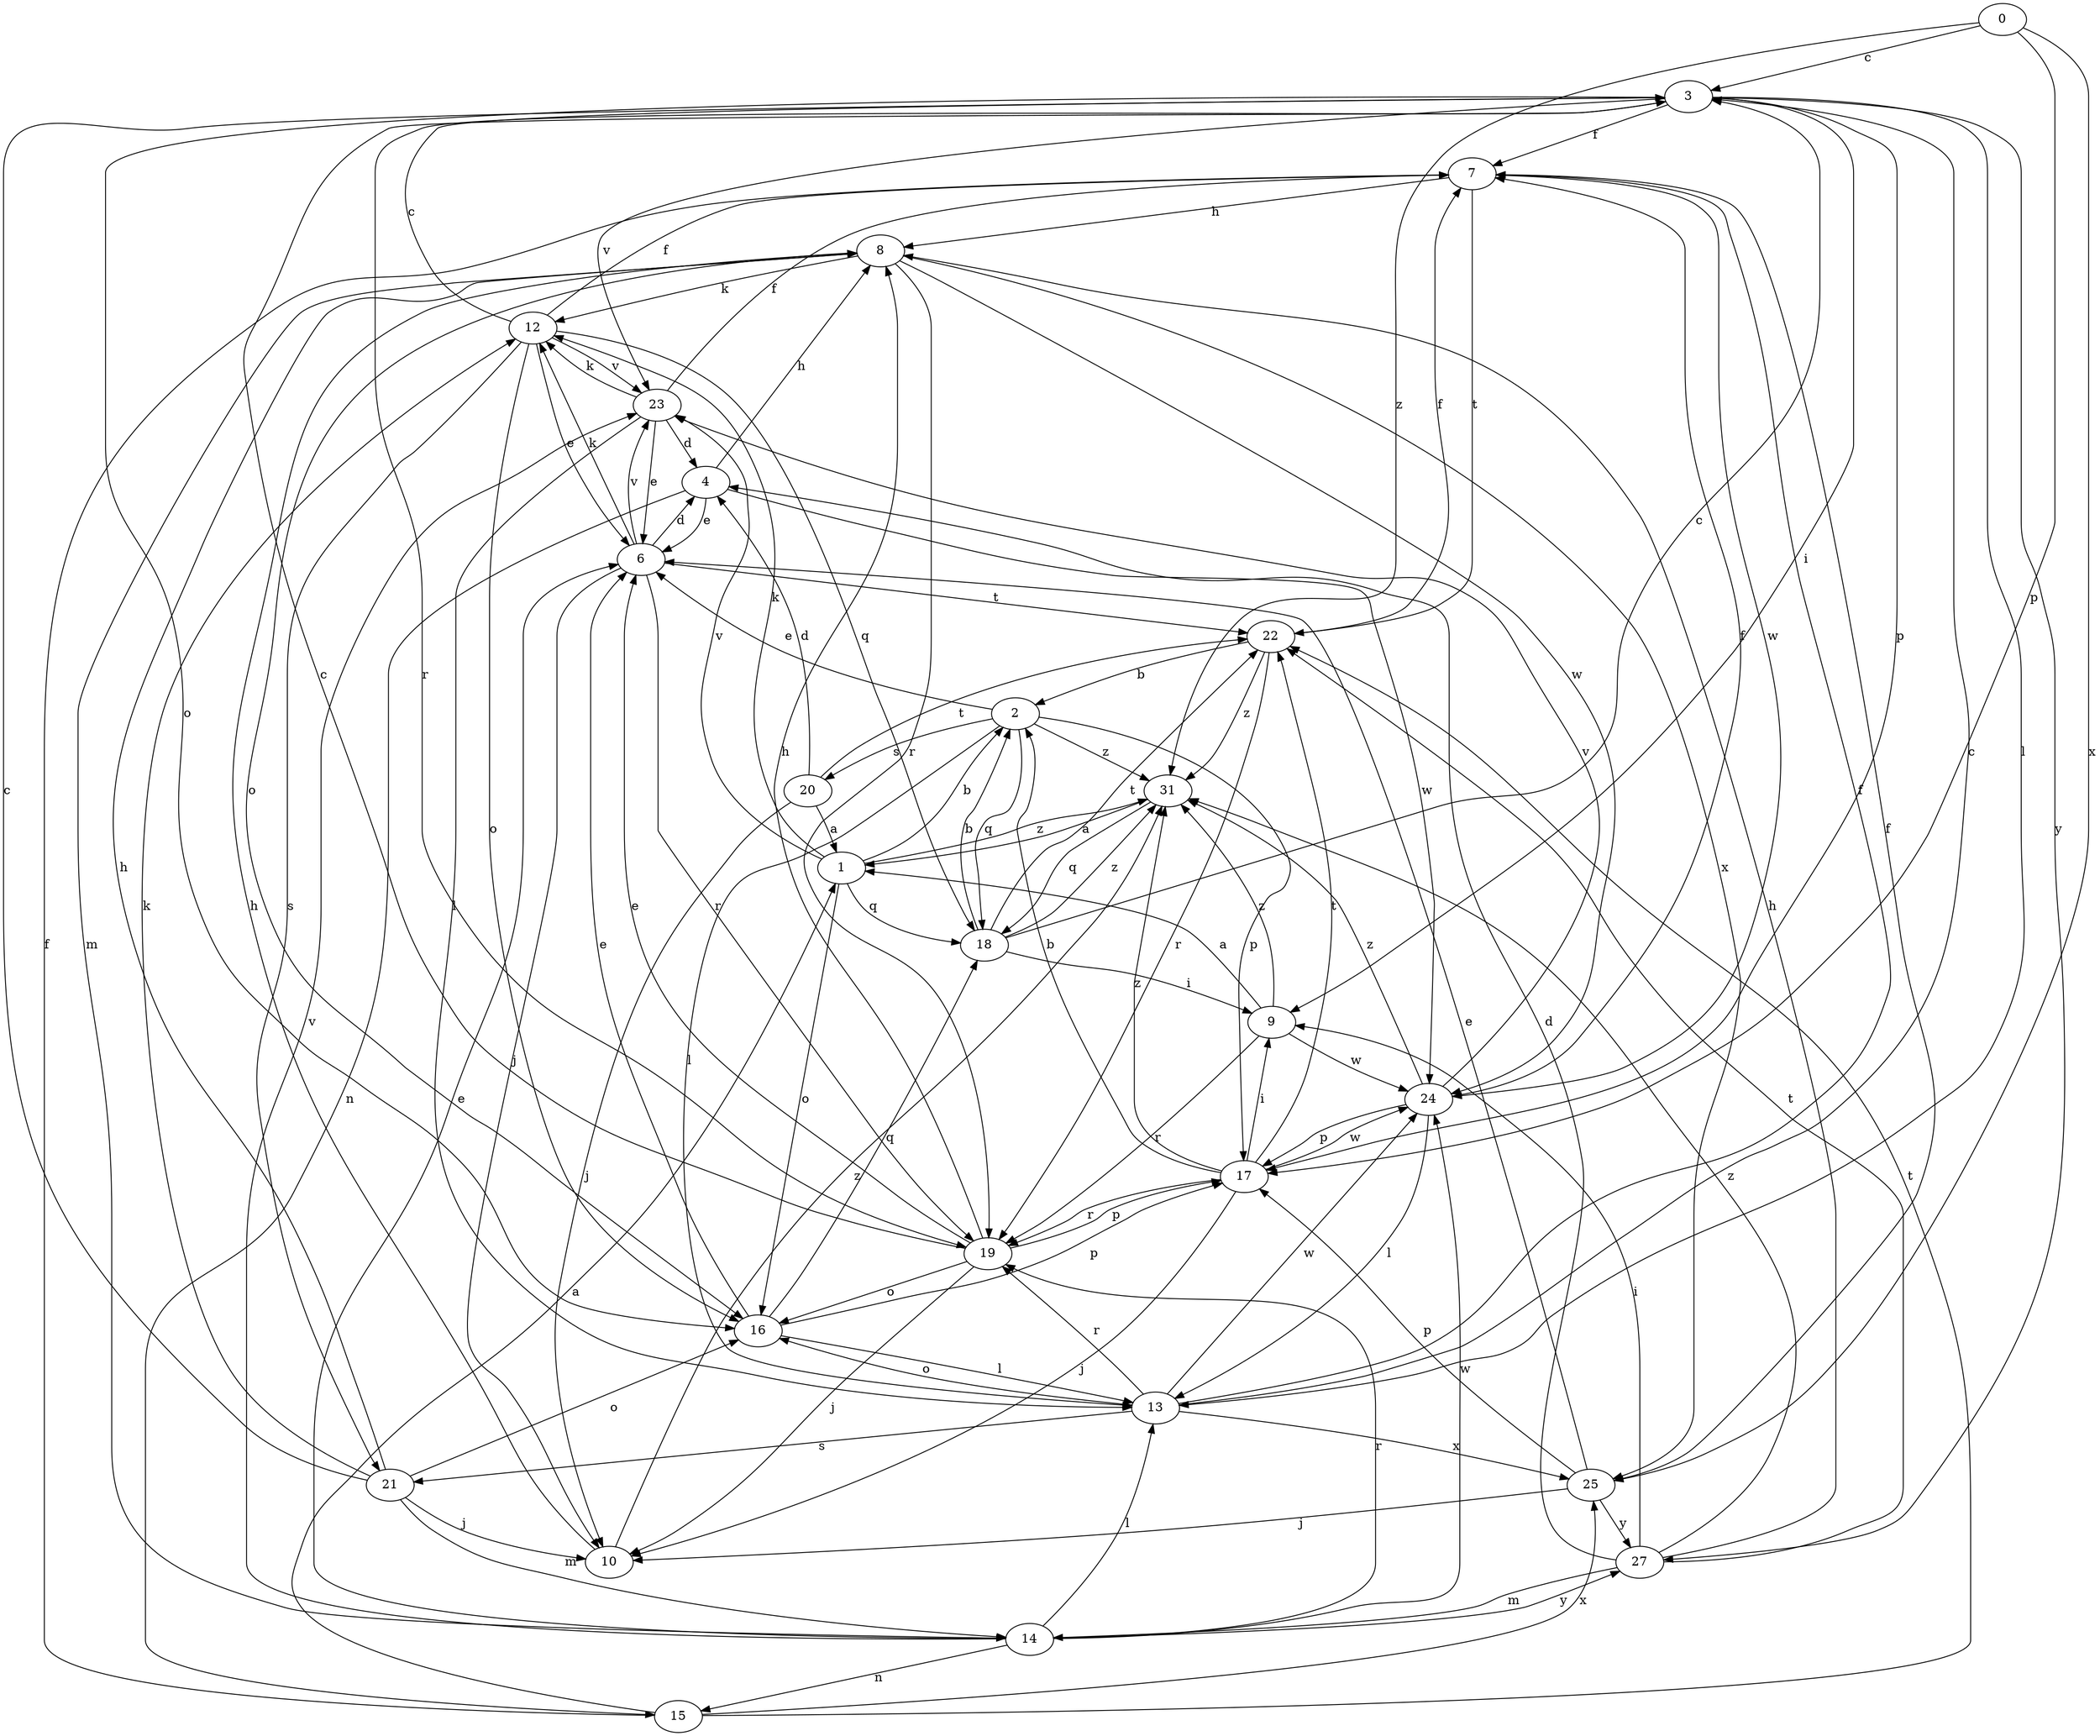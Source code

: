 strict digraph  {
0;
1;
2;
3;
4;
6;
7;
8;
9;
10;
12;
13;
14;
15;
16;
17;
18;
19;
20;
21;
22;
23;
24;
25;
27;
31;
0 -> 3  [label=c];
0 -> 17  [label=p];
0 -> 25  [label=x];
0 -> 31  [label=z];
1 -> 2  [label=b];
1 -> 12  [label=k];
1 -> 16  [label=o];
1 -> 18  [label=q];
1 -> 23  [label=v];
1 -> 31  [label=z];
2 -> 6  [label=e];
2 -> 13  [label=l];
2 -> 17  [label=p];
2 -> 18  [label=q];
2 -> 20  [label=s];
2 -> 31  [label=z];
3 -> 7  [label=f];
3 -> 9  [label=i];
3 -> 13  [label=l];
3 -> 16  [label=o];
3 -> 17  [label=p];
3 -> 19  [label=r];
3 -> 23  [label=v];
3 -> 27  [label=y];
4 -> 6  [label=e];
4 -> 8  [label=h];
4 -> 15  [label=n];
4 -> 24  [label=w];
6 -> 4  [label=d];
6 -> 10  [label=j];
6 -> 12  [label=k];
6 -> 19  [label=r];
6 -> 22  [label=t];
6 -> 23  [label=v];
7 -> 8  [label=h];
7 -> 22  [label=t];
7 -> 24  [label=w];
8 -> 12  [label=k];
8 -> 14  [label=m];
8 -> 16  [label=o];
8 -> 19  [label=r];
8 -> 24  [label=w];
8 -> 25  [label=x];
9 -> 1  [label=a];
9 -> 19  [label=r];
9 -> 24  [label=w];
9 -> 31  [label=z];
10 -> 8  [label=h];
10 -> 31  [label=z];
12 -> 3  [label=c];
12 -> 6  [label=e];
12 -> 7  [label=f];
12 -> 16  [label=o];
12 -> 18  [label=q];
12 -> 21  [label=s];
12 -> 23  [label=v];
13 -> 3  [label=c];
13 -> 7  [label=f];
13 -> 16  [label=o];
13 -> 19  [label=r];
13 -> 21  [label=s];
13 -> 24  [label=w];
13 -> 25  [label=x];
14 -> 6  [label=e];
14 -> 13  [label=l];
14 -> 15  [label=n];
14 -> 19  [label=r];
14 -> 23  [label=v];
14 -> 24  [label=w];
14 -> 27  [label=y];
15 -> 1  [label=a];
15 -> 7  [label=f];
15 -> 22  [label=t];
15 -> 25  [label=x];
16 -> 6  [label=e];
16 -> 13  [label=l];
16 -> 17  [label=p];
16 -> 18  [label=q];
17 -> 2  [label=b];
17 -> 9  [label=i];
17 -> 10  [label=j];
17 -> 19  [label=r];
17 -> 22  [label=t];
17 -> 24  [label=w];
17 -> 31  [label=z];
18 -> 2  [label=b];
18 -> 3  [label=c];
18 -> 9  [label=i];
18 -> 22  [label=t];
18 -> 31  [label=z];
19 -> 3  [label=c];
19 -> 6  [label=e];
19 -> 8  [label=h];
19 -> 10  [label=j];
19 -> 16  [label=o];
19 -> 17  [label=p];
20 -> 1  [label=a];
20 -> 4  [label=d];
20 -> 10  [label=j];
20 -> 22  [label=t];
21 -> 3  [label=c];
21 -> 8  [label=h];
21 -> 10  [label=j];
21 -> 12  [label=k];
21 -> 14  [label=m];
21 -> 16  [label=o];
22 -> 2  [label=b];
22 -> 7  [label=f];
22 -> 19  [label=r];
22 -> 31  [label=z];
23 -> 4  [label=d];
23 -> 6  [label=e];
23 -> 7  [label=f];
23 -> 12  [label=k];
23 -> 13  [label=l];
24 -> 7  [label=f];
24 -> 13  [label=l];
24 -> 17  [label=p];
24 -> 23  [label=v];
24 -> 31  [label=z];
25 -> 6  [label=e];
25 -> 7  [label=f];
25 -> 10  [label=j];
25 -> 17  [label=p];
25 -> 27  [label=y];
27 -> 4  [label=d];
27 -> 8  [label=h];
27 -> 9  [label=i];
27 -> 14  [label=m];
27 -> 22  [label=t];
27 -> 31  [label=z];
31 -> 1  [label=a];
31 -> 18  [label=q];
}
